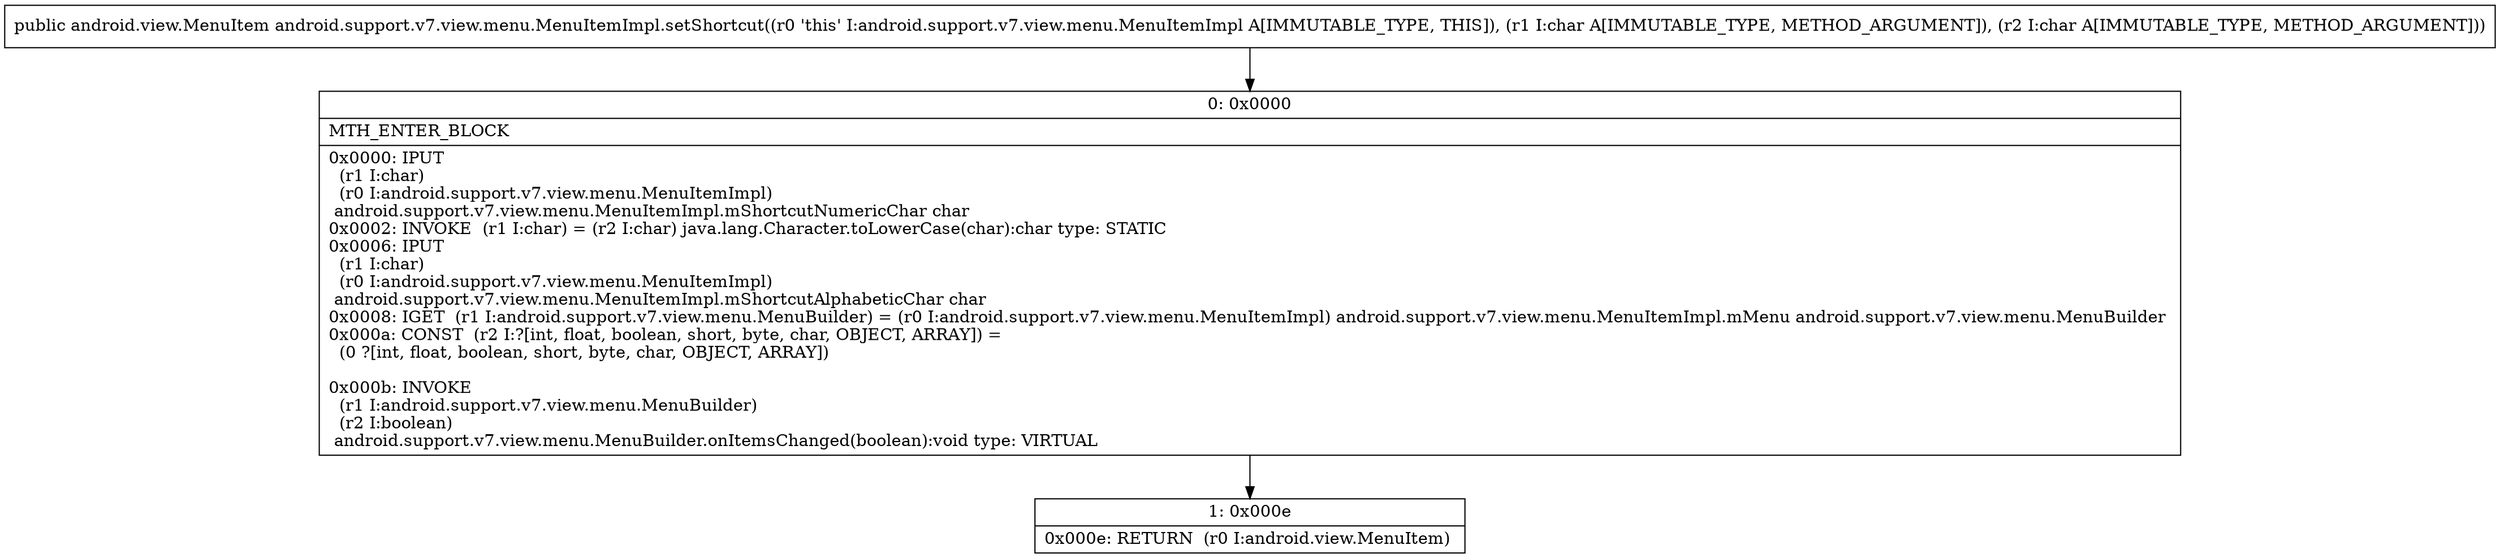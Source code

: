 digraph "CFG forandroid.support.v7.view.menu.MenuItemImpl.setShortcut(CC)Landroid\/view\/MenuItem;" {
Node_0 [shape=record,label="{0\:\ 0x0000|MTH_ENTER_BLOCK\l|0x0000: IPUT  \l  (r1 I:char)\l  (r0 I:android.support.v7.view.menu.MenuItemImpl)\l android.support.v7.view.menu.MenuItemImpl.mShortcutNumericChar char \l0x0002: INVOKE  (r1 I:char) = (r2 I:char) java.lang.Character.toLowerCase(char):char type: STATIC \l0x0006: IPUT  \l  (r1 I:char)\l  (r0 I:android.support.v7.view.menu.MenuItemImpl)\l android.support.v7.view.menu.MenuItemImpl.mShortcutAlphabeticChar char \l0x0008: IGET  (r1 I:android.support.v7.view.menu.MenuBuilder) = (r0 I:android.support.v7.view.menu.MenuItemImpl) android.support.v7.view.menu.MenuItemImpl.mMenu android.support.v7.view.menu.MenuBuilder \l0x000a: CONST  (r2 I:?[int, float, boolean, short, byte, char, OBJECT, ARRAY]) = \l  (0 ?[int, float, boolean, short, byte, char, OBJECT, ARRAY])\l \l0x000b: INVOKE  \l  (r1 I:android.support.v7.view.menu.MenuBuilder)\l  (r2 I:boolean)\l android.support.v7.view.menu.MenuBuilder.onItemsChanged(boolean):void type: VIRTUAL \l}"];
Node_1 [shape=record,label="{1\:\ 0x000e|0x000e: RETURN  (r0 I:android.view.MenuItem) \l}"];
MethodNode[shape=record,label="{public android.view.MenuItem android.support.v7.view.menu.MenuItemImpl.setShortcut((r0 'this' I:android.support.v7.view.menu.MenuItemImpl A[IMMUTABLE_TYPE, THIS]), (r1 I:char A[IMMUTABLE_TYPE, METHOD_ARGUMENT]), (r2 I:char A[IMMUTABLE_TYPE, METHOD_ARGUMENT])) }"];
MethodNode -> Node_0;
Node_0 -> Node_1;
}

